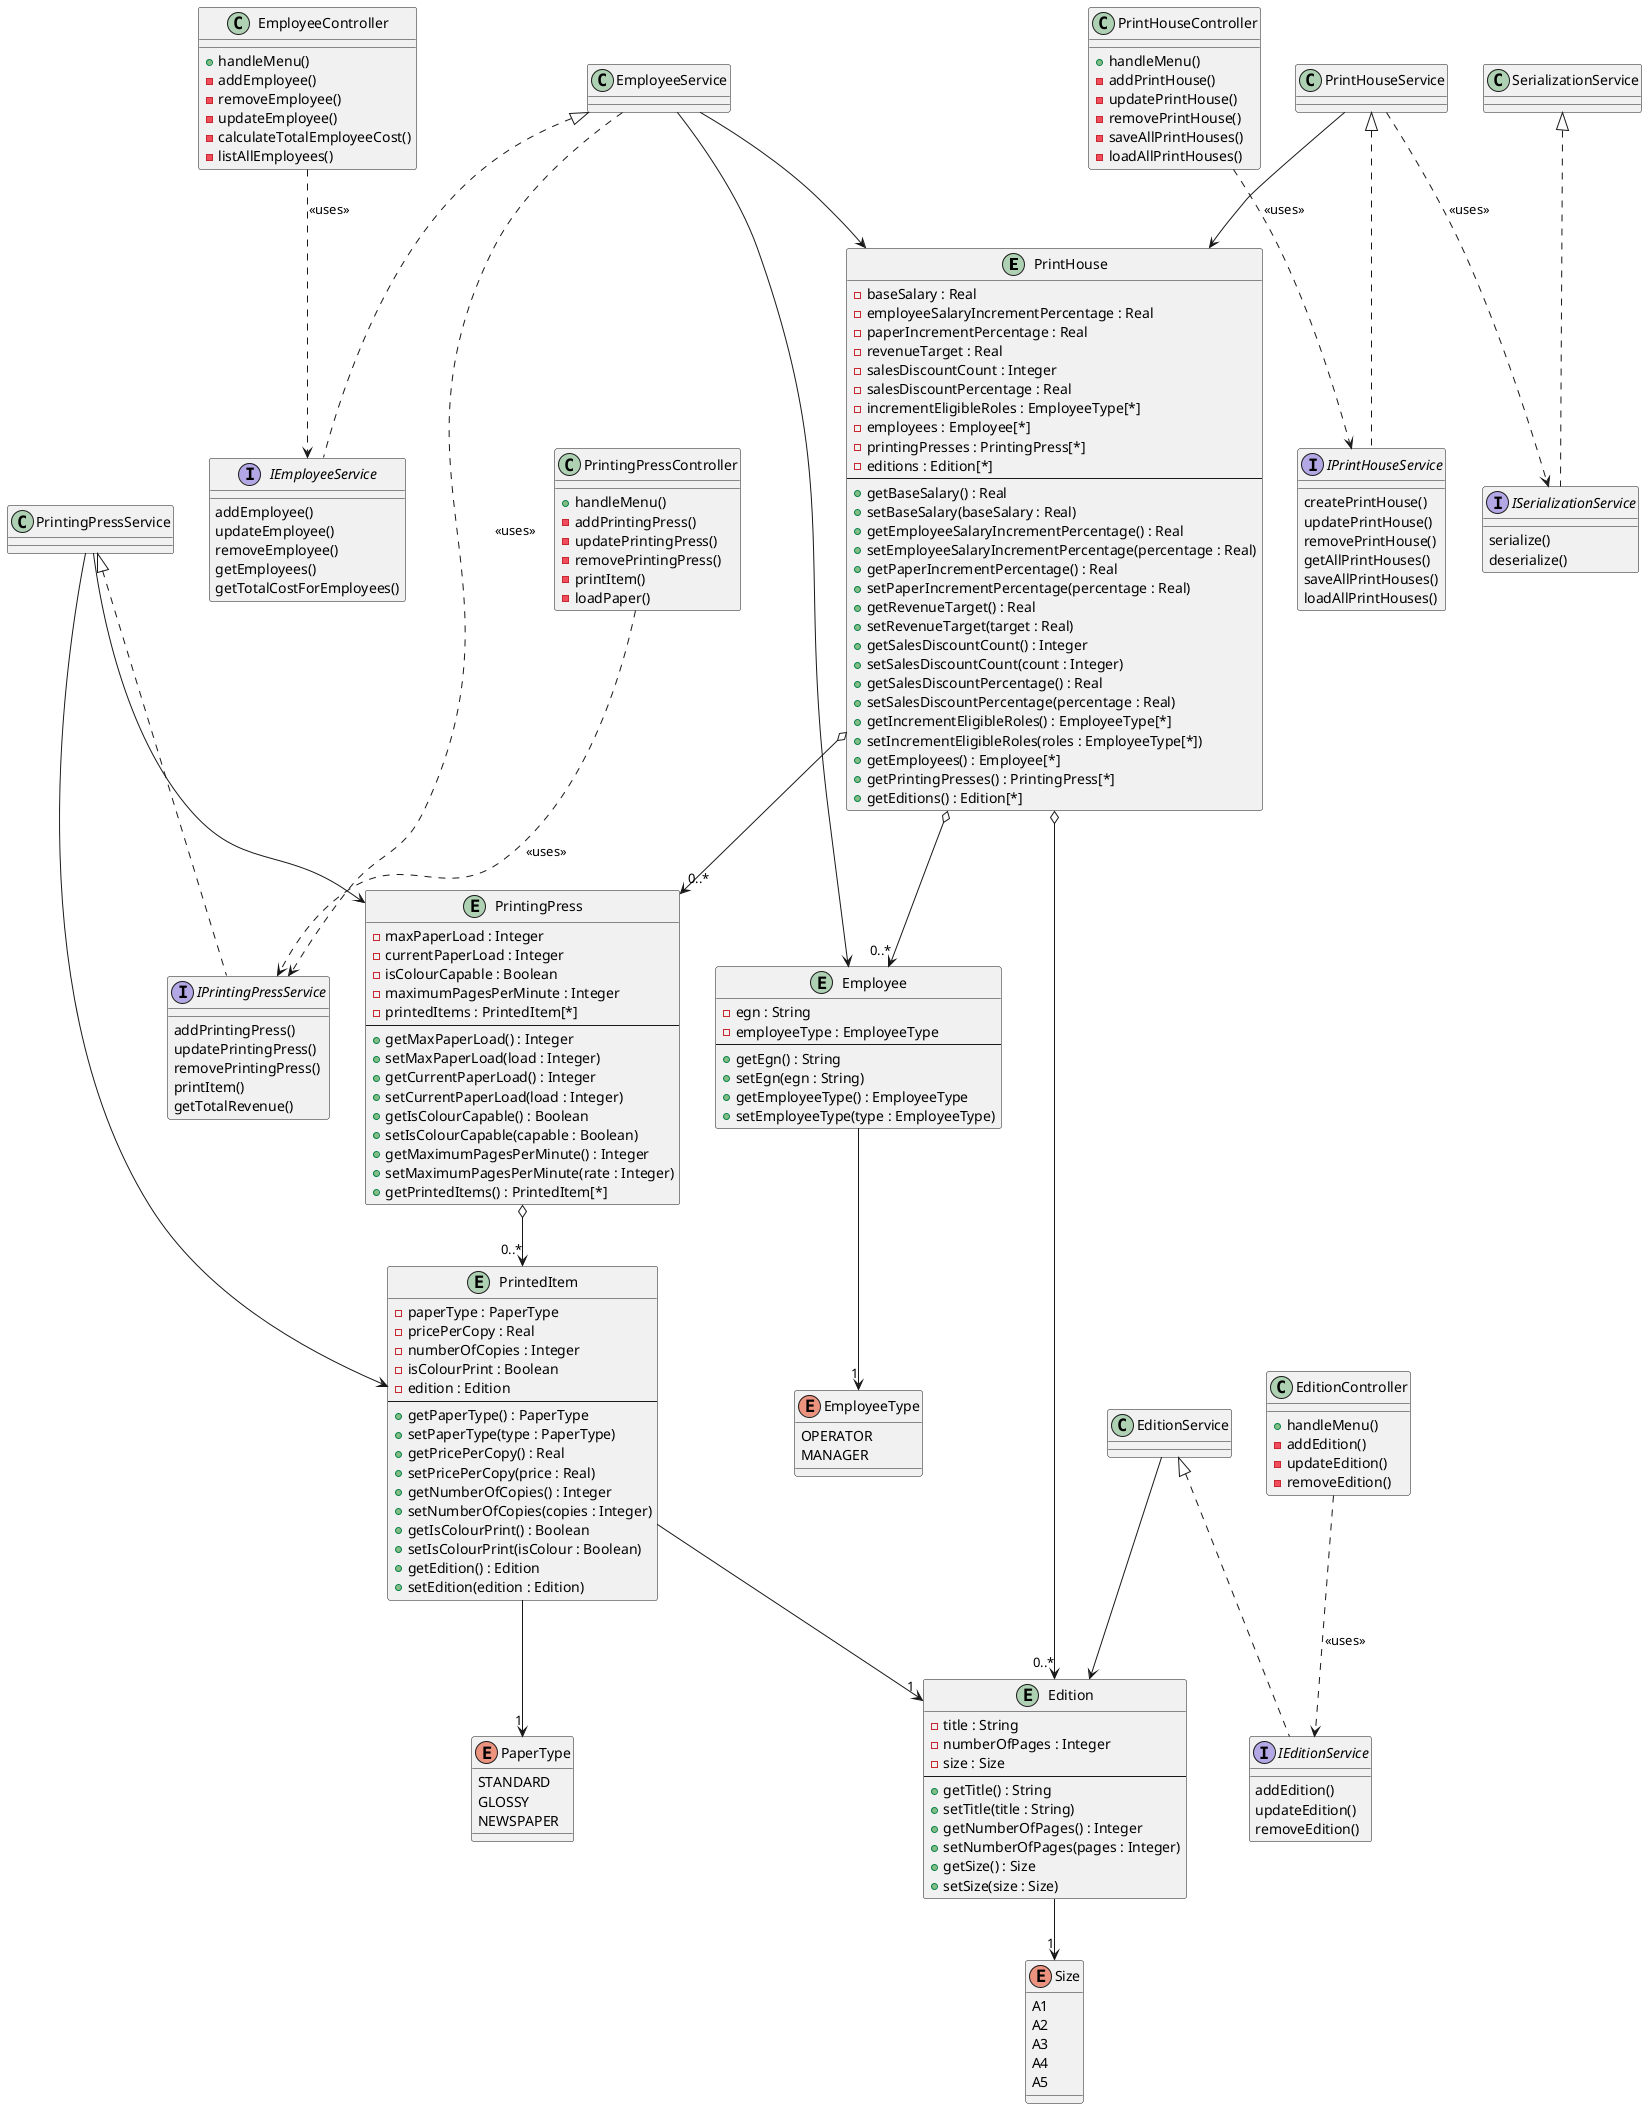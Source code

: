 @startuml
' Entities with Fields, Getters, and Setters
entity "PrintHouse" {
  -baseSalary : Real
  -employeeSalaryIncrementPercentage : Real
  -paperIncrementPercentage : Real
  -revenueTarget : Real
  -salesDiscountCount : Integer
  -salesDiscountPercentage : Real
  -incrementEligibleRoles : EmployeeType[*]
  -employees : Employee[*]
  -printingPresses : PrintingPress[*]
  -editions : Edition[*]
  --
  +getBaseSalary() : Real
  +setBaseSalary(baseSalary : Real)
  +getEmployeeSalaryIncrementPercentage() : Real
  +setEmployeeSalaryIncrementPercentage(percentage : Real)
  +getPaperIncrementPercentage() : Real
  +setPaperIncrementPercentage(percentage : Real)
  +getRevenueTarget() : Real
  +setRevenueTarget(target : Real)
  +getSalesDiscountCount() : Integer
  +setSalesDiscountCount(count : Integer)
  +getSalesDiscountPercentage() : Real
  +setSalesDiscountPercentage(percentage : Real)
  +getIncrementEligibleRoles() : EmployeeType[*]
  +setIncrementEligibleRoles(roles : EmployeeType[*])
  +getEmployees() : Employee[*]
  +getPrintingPresses() : PrintingPress[*]
  +getEditions() : Edition[*]
}

entity "Employee" {
  -egn : String
  -employeeType : EmployeeType
  --
  +getEgn() : String
  +setEgn(egn : String)
  +getEmployeeType() : EmployeeType
  +setEmployeeType(type : EmployeeType)
}

entity "PrintingPress" {
  -maxPaperLoad : Integer
  -currentPaperLoad : Integer
  -isColourCapable : Boolean
  -maximumPagesPerMinute : Integer
  -printedItems : PrintedItem[*]
  --
  +getMaxPaperLoad() : Integer
  +setMaxPaperLoad(load : Integer)
  +getCurrentPaperLoad() : Integer
  +setCurrentPaperLoad(load : Integer)
  +getIsColourCapable() : Boolean
  +setIsColourCapable(capable : Boolean)
  +getMaximumPagesPerMinute() : Integer
  +setMaximumPagesPerMinute(rate : Integer)
  +getPrintedItems() : PrintedItem[*]
}

entity "Edition" {
  -title : String
  -numberOfPages : Integer
  -size : Size
  --
  +getTitle() : String
  +setTitle(title : String)
  +getNumberOfPages() : Integer
  +setNumberOfPages(pages : Integer)
  +getSize() : Size
  +setSize(size : Size)
}

entity "PrintedItem" {
  -paperType : PaperType
  -pricePerCopy : Real
  -numberOfCopies : Integer
  -isColourPrint : Boolean
  -edition : Edition
  --
  +getPaperType() : PaperType
  +setPaperType(type : PaperType)
  +getPricePerCopy() : Real
  +setPricePerCopy(price : Real)
  +getNumberOfCopies() : Integer
  +setNumberOfCopies(copies : Integer)
  +getIsColourPrint() : Boolean
  +setIsColourPrint(isColour : Boolean)
  +getEdition() : Edition
  +setEdition(edition : Edition)
}

' Enums
enum "EmployeeType" {
  OPERATOR
  MANAGER
}

enum "PaperType" {
  STANDARD
  GLOSSY
  NEWSPAPER
}

enum "Size" {
  A1
  A2
  A3
  A4
  A5
}

' Interfaces
interface "IPrintHouseService" {
  createPrintHouse()
  updatePrintHouse()
  removePrintHouse()
  getAllPrintHouses()
  saveAllPrintHouses()
  loadAllPrintHouses()
}

interface "IEmployeeService" {
  addEmployee()
  updateEmployee()
  removeEmployee()
  getEmployees()
  getTotalCostForEmployees()
}

interface "IPrintingPressService" {
  addPrintingPress()
  updatePrintingPress()
  removePrintingPress()
  printItem()
  getTotalRevenue()
}

interface "IEditionService" {
  addEdition()
  updateEdition()
  removeEdition()
}

interface "ISerializationService" {
  serialize()
  deserialize()
}

' Service Classes
class "PrintHouseService" {
}

class "EmployeeService" {
}

class "PrintingPressService" {
}

class "EditionService" {
}

class "SerializationService" {
}

' Controllers
class "PrintHouseController" {
  +handleMenu()
  -addPrintHouse()
  -updatePrintHouse()
  -removePrintHouse()
  -saveAllPrintHouses()
  -loadAllPrintHouses()
}

class "EmployeeController" {
  +handleMenu()
  -addEmployee()
  -removeEmployee()
  -updateEmployee()
  -calculateTotalEmployeeCost()
  -listAllEmployees()
}

class "PrintingPressController" {
  +handleMenu()
  -addPrintingPress()
  -updatePrintingPress()
  -removePrintingPress()
  -printItem()
  -loadPaper()
}

class "EditionController" {
  +handleMenu()
  -addEdition()
  -updateEdition()
  -removeEdition()
}

' Relationships
' Composition
PrintHouse o--> "0..*" Employee
PrintHouse o--> "0..*" PrintingPress
PrintHouse o--> "0..*" Edition
PrintingPress o--> "0..*" PrintedItem

' Associations
Employee --> "1" EmployeeType
PrintedItem --> "1" Edition
PrintedItem --> "1" PaperType
Edition --> "1" Size

' Realization
PrintHouseService <|.. IPrintHouseService
EmployeeService <|.. IEmployeeService
PrintingPressService <|.. IPrintingPressService
EditionService <|.. IEditionService
SerializationService <|.. ISerializationService

' Dependency
PrintHouseController ..> IPrintHouseService : <<uses>>
EmployeeController ..> IEmployeeService : <<uses>>
PrintingPressController ..> IPrintingPressService : <<uses>>
EditionController ..> IEditionService : <<uses>>

PrintHouseService ..> ISerializationService : <<uses>>
EmployeeService ..> IPrintingPressService : <<uses>>

' Associations (services to entities)
PrintHouseService --> PrintHouse
EmployeeService --> PrintHouse
EmployeeService --> Employee
PrintingPressService --> PrintingPress
PrintingPressService --> PrintedItem
EditionService --> Edition
@enduml